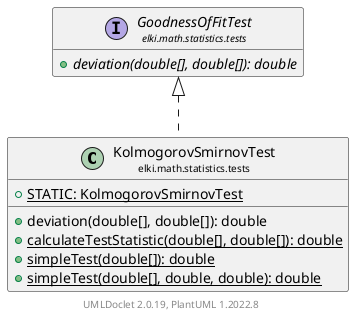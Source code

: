 @startuml
    remove .*\.(Instance|Par|Parameterizer|Factory)$
    set namespaceSeparator none
    hide empty fields
    hide empty methods

    class "<size:14>KolmogorovSmirnovTest\n<size:10>elki.math.statistics.tests" as elki.math.statistics.tests.KolmogorovSmirnovTest [[KolmogorovSmirnovTest.html]] {
        {static} +STATIC: KolmogorovSmirnovTest
        +deviation(double[], double[]): double
        {static} +calculateTestStatistic(double[], double[]): double
        {static} +simpleTest(double[]): double
        {static} +simpleTest(double[], double, double): double
    }

    interface "<size:14>GoodnessOfFitTest\n<size:10>elki.math.statistics.tests" as elki.math.statistics.tests.GoodnessOfFitTest [[GoodnessOfFitTest.html]] {
        {abstract} +deviation(double[], double[]): double
    }
    class "<size:14>KolmogorovSmirnovTest.Par\n<size:10>elki.math.statistics.tests" as elki.math.statistics.tests.KolmogorovSmirnovTest.Par [[KolmogorovSmirnovTest.Par.html]]

    elki.math.statistics.tests.GoodnessOfFitTest <|.. elki.math.statistics.tests.KolmogorovSmirnovTest
    elki.math.statistics.tests.KolmogorovSmirnovTest +-- elki.math.statistics.tests.KolmogorovSmirnovTest.Par

    center footer UMLDoclet 2.0.19, PlantUML 1.2022.8
@enduml
